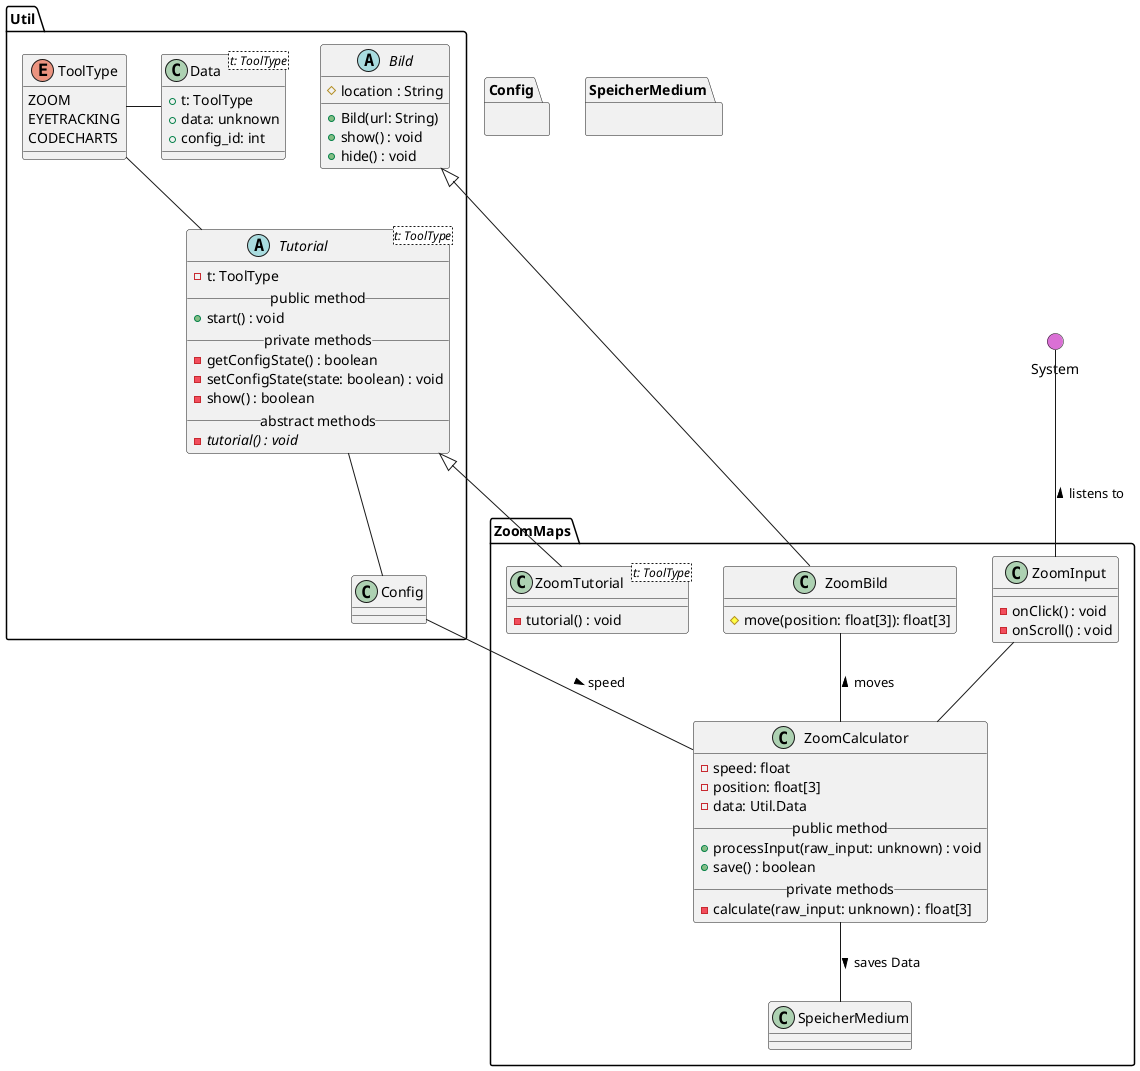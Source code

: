 @startuml zoommaps
' skinparam backgroundColor transparent
() System #DA70D5
top to bottom direction

package Util {
    ' --- TUTORIAL ---
    abstract Tutorial<t: ToolType> {
      - t: ToolType
      __public method__
      + start() : void
      __private methods__
      - getConfigState() : boolean
      - setConfigState(state: boolean) : void
      - show() : boolean
      __abstract methods__
      - {abstract} tutorial() : void
    }

    enum ToolType {
        ZOOM
        EYETRACKING
        CODECHARTS
    }

    ' Interaktionen
    Tutorial -u- ToolType
    Data -r- ToolType
    Tutorial -d- Config


    ' --- BILD ---

    abstract Bild {
        # location : String
        + Bild(url: String)
        + show() : void
        + hide() : void
    }

    class Data<t: ToolType> {
        + t: ToolType
        + data: unknown
        + config_id: int
    }
}



' === ZOOM MAPS ===
package ZoomMaps {

    ' Zoom Input
    class ZoomInput {
        - onClick() : void
        - onScroll() : void
    }

    ' Zoom Tutorial
    class ZoomTutorial<t: ToolType> {
        - tutorial() : void
    }

    ' Zoom Calculator
    class ZoomCalculator {
        - speed: float
        - position: float[3]
        - data: Util.Data
        __public method__
        + processInput(raw_input: unknown) : void
        + save() : boolean
        __private methods__
        - calculate(raw_input: unknown) : float[3]
    }

    ' Zoom Bild
    class ZoomBild {
        # move(position: float[3]): float[3]
    }


    ' Vererbungen
    Bild <|-- ZoomBild
    Tutorial <|-- ZoomTutorial

    ' Interaktionen
    ZoomInput -d- ZoomCalculator
    ZoomCalculator  -u- ZoomBild : > moves

    ' Andere Module
    ZoomCalculator -- SpeicherMedium : > saves Data
    ZoomCalculator -l- Config : < speed
    ZoomInput -u- System : > listens to

}

' Blackboxen / Andere Module
package Config {}

package SpeicherMedium {}

@enduml
